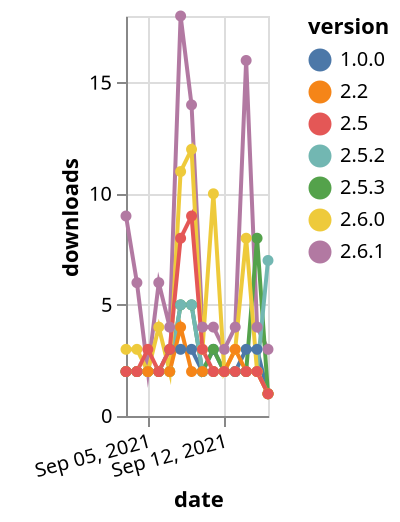 {"$schema": "https://vega.github.io/schema/vega-lite/v5.json", "description": "A simple bar chart with embedded data.", "data": {"values": [{"date": "2021-09-03", "total": 1297, "delta": 9, "version": "2.6.1"}, {"date": "2021-09-04", "total": 1303, "delta": 6, "version": "2.6.1"}, {"date": "2021-09-05", "total": 1305, "delta": 2, "version": "2.6.1"}, {"date": "2021-09-06", "total": 1311, "delta": 6, "version": "2.6.1"}, {"date": "2021-09-07", "total": 1315, "delta": 4, "version": "2.6.1"}, {"date": "2021-09-08", "total": 1333, "delta": 18, "version": "2.6.1"}, {"date": "2021-09-09", "total": 1347, "delta": 14, "version": "2.6.1"}, {"date": "2021-09-10", "total": 1351, "delta": 4, "version": "2.6.1"}, {"date": "2021-09-11", "total": 1355, "delta": 4, "version": "2.6.1"}, {"date": "2021-09-12", "total": 1358, "delta": 3, "version": "2.6.1"}, {"date": "2021-09-13", "total": 1362, "delta": 4, "version": "2.6.1"}, {"date": "2021-09-14", "total": 1378, "delta": 16, "version": "2.6.1"}, {"date": "2021-09-15", "total": 1382, "delta": 4, "version": "2.6.1"}, {"date": "2021-09-16", "total": 1385, "delta": 3, "version": "2.6.1"}, {"date": "2021-09-03", "total": 3479, "delta": 2, "version": "1.0.0"}, {"date": "2021-09-04", "total": 3481, "delta": 2, "version": "1.0.0"}, {"date": "2021-09-05", "total": 3483, "delta": 2, "version": "1.0.0"}, {"date": "2021-09-06", "total": 3485, "delta": 2, "version": "1.0.0"}, {"date": "2021-09-07", "total": 3488, "delta": 3, "version": "1.0.0"}, {"date": "2021-09-08", "total": 3491, "delta": 3, "version": "1.0.0"}, {"date": "2021-09-09", "total": 3494, "delta": 3, "version": "1.0.0"}, {"date": "2021-09-10", "total": 3496, "delta": 2, "version": "1.0.0"}, {"date": "2021-09-11", "total": 3499, "delta": 3, "version": "1.0.0"}, {"date": "2021-09-12", "total": 3501, "delta": 2, "version": "1.0.0"}, {"date": "2021-09-13", "total": 3503, "delta": 2, "version": "1.0.0"}, {"date": "2021-09-14", "total": 3506, "delta": 3, "version": "1.0.0"}, {"date": "2021-09-15", "total": 3509, "delta": 3, "version": "1.0.0"}, {"date": "2021-09-16", "total": 3510, "delta": 1, "version": "1.0.0"}, {"date": "2021-09-03", "total": 1370, "delta": 2, "version": "2.5.3"}, {"date": "2021-09-04", "total": 1372, "delta": 2, "version": "2.5.3"}, {"date": "2021-09-05", "total": 1374, "delta": 2, "version": "2.5.3"}, {"date": "2021-09-06", "total": 1376, "delta": 2, "version": "2.5.3"}, {"date": "2021-09-07", "total": 1378, "delta": 2, "version": "2.5.3"}, {"date": "2021-09-08", "total": 1383, "delta": 5, "version": "2.5.3"}, {"date": "2021-09-09", "total": 1388, "delta": 5, "version": "2.5.3"}, {"date": "2021-09-10", "total": 1390, "delta": 2, "version": "2.5.3"}, {"date": "2021-09-11", "total": 1393, "delta": 3, "version": "2.5.3"}, {"date": "2021-09-12", "total": 1395, "delta": 2, "version": "2.5.3"}, {"date": "2021-09-13", "total": 1397, "delta": 2, "version": "2.5.3"}, {"date": "2021-09-14", "total": 1399, "delta": 2, "version": "2.5.3"}, {"date": "2021-09-15", "total": 1407, "delta": 8, "version": "2.5.3"}, {"date": "2021-09-16", "total": 1408, "delta": 1, "version": "2.5.3"}, {"date": "2021-09-03", "total": 1303, "delta": 2, "version": "2.5.2"}, {"date": "2021-09-04", "total": 1305, "delta": 2, "version": "2.5.2"}, {"date": "2021-09-05", "total": 1307, "delta": 2, "version": "2.5.2"}, {"date": "2021-09-06", "total": 1309, "delta": 2, "version": "2.5.2"}, {"date": "2021-09-07", "total": 1311, "delta": 2, "version": "2.5.2"}, {"date": "2021-09-08", "total": 1316, "delta": 5, "version": "2.5.2"}, {"date": "2021-09-09", "total": 1321, "delta": 5, "version": "2.5.2"}, {"date": "2021-09-10", "total": 1323, "delta": 2, "version": "2.5.2"}, {"date": "2021-09-11", "total": 1325, "delta": 2, "version": "2.5.2"}, {"date": "2021-09-12", "total": 1327, "delta": 2, "version": "2.5.2"}, {"date": "2021-09-13", "total": 1329, "delta": 2, "version": "2.5.2"}, {"date": "2021-09-14", "total": 1331, "delta": 2, "version": "2.5.2"}, {"date": "2021-09-15", "total": 1333, "delta": 2, "version": "2.5.2"}, {"date": "2021-09-16", "total": 1340, "delta": 7, "version": "2.5.2"}, {"date": "2021-09-03", "total": 2533, "delta": 3, "version": "2.6.0"}, {"date": "2021-09-04", "total": 2536, "delta": 3, "version": "2.6.0"}, {"date": "2021-09-05", "total": 2538, "delta": 2, "version": "2.6.0"}, {"date": "2021-09-06", "total": 2542, "delta": 4, "version": "2.6.0"}, {"date": "2021-09-07", "total": 2544, "delta": 2, "version": "2.6.0"}, {"date": "2021-09-08", "total": 2555, "delta": 11, "version": "2.6.0"}, {"date": "2021-09-09", "total": 2567, "delta": 12, "version": "2.6.0"}, {"date": "2021-09-10", "total": 2570, "delta": 3, "version": "2.6.0"}, {"date": "2021-09-11", "total": 2580, "delta": 10, "version": "2.6.0"}, {"date": "2021-09-12", "total": 2582, "delta": 2, "version": "2.6.0"}, {"date": "2021-09-13", "total": 2585, "delta": 3, "version": "2.6.0"}, {"date": "2021-09-14", "total": 2593, "delta": 8, "version": "2.6.0"}, {"date": "2021-09-15", "total": 2595, "delta": 2, "version": "2.6.0"}, {"date": "2021-09-16", "total": 2596, "delta": 1, "version": "2.6.0"}, {"date": "2021-09-03", "total": 2641, "delta": 2, "version": "2.2"}, {"date": "2021-09-04", "total": 2643, "delta": 2, "version": "2.2"}, {"date": "2021-09-05", "total": 2645, "delta": 2, "version": "2.2"}, {"date": "2021-09-06", "total": 2647, "delta": 2, "version": "2.2"}, {"date": "2021-09-07", "total": 2649, "delta": 2, "version": "2.2"}, {"date": "2021-09-08", "total": 2653, "delta": 4, "version": "2.2"}, {"date": "2021-09-09", "total": 2655, "delta": 2, "version": "2.2"}, {"date": "2021-09-10", "total": 2657, "delta": 2, "version": "2.2"}, {"date": "2021-09-11", "total": 2659, "delta": 2, "version": "2.2"}, {"date": "2021-09-12", "total": 2661, "delta": 2, "version": "2.2"}, {"date": "2021-09-13", "total": 2664, "delta": 3, "version": "2.2"}, {"date": "2021-09-14", "total": 2666, "delta": 2, "version": "2.2"}, {"date": "2021-09-15", "total": 2668, "delta": 2, "version": "2.2"}, {"date": "2021-09-16", "total": 2669, "delta": 1, "version": "2.2"}, {"date": "2021-09-03", "total": 3081, "delta": 2, "version": "2.5"}, {"date": "2021-09-04", "total": 3083, "delta": 2, "version": "2.5"}, {"date": "2021-09-05", "total": 3086, "delta": 3, "version": "2.5"}, {"date": "2021-09-06", "total": 3088, "delta": 2, "version": "2.5"}, {"date": "2021-09-07", "total": 3091, "delta": 3, "version": "2.5"}, {"date": "2021-09-08", "total": 3099, "delta": 8, "version": "2.5"}, {"date": "2021-09-09", "total": 3108, "delta": 9, "version": "2.5"}, {"date": "2021-09-10", "total": 3111, "delta": 3, "version": "2.5"}, {"date": "2021-09-11", "total": 3113, "delta": 2, "version": "2.5"}, {"date": "2021-09-12", "total": 3115, "delta": 2, "version": "2.5"}, {"date": "2021-09-13", "total": 3117, "delta": 2, "version": "2.5"}, {"date": "2021-09-14", "total": 3119, "delta": 2, "version": "2.5"}, {"date": "2021-09-15", "total": 3121, "delta": 2, "version": "2.5"}, {"date": "2021-09-16", "total": 3122, "delta": 1, "version": "2.5"}]}, "width": "container", "mark": {"type": "line", "point": {"filled": true}}, "encoding": {"x": {"field": "date", "type": "temporal", "timeUnit": "yearmonthdate", "title": "date", "axis": {"labelAngle": -15}}, "y": {"field": "delta", "type": "quantitative", "title": "downloads"}, "color": {"field": "version", "type": "nominal"}, "tooltip": {"field": "delta"}}}